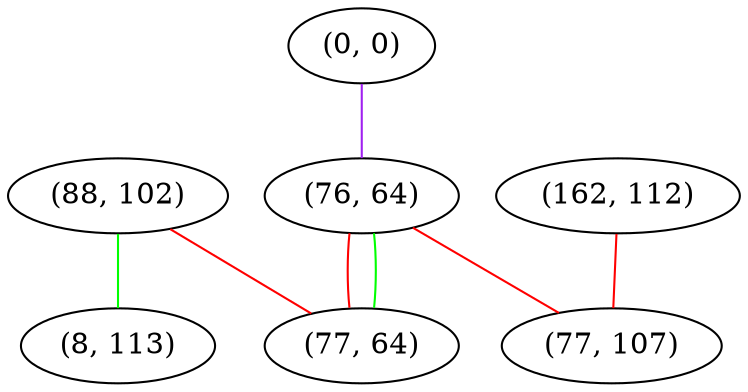 graph "" {
"(162, 112)";
"(0, 0)";
"(76, 64)";
"(88, 102)";
"(8, 113)";
"(77, 64)";
"(77, 107)";
"(162, 112)" -- "(77, 107)"  [color=red, key=0, weight=1];
"(0, 0)" -- "(76, 64)"  [color=purple, key=0, weight=4];
"(76, 64)" -- "(77, 64)"  [color=red, key=0, weight=1];
"(76, 64)" -- "(77, 64)"  [color=green, key=1, weight=2];
"(76, 64)" -- "(77, 107)"  [color=red, key=0, weight=1];
"(88, 102)" -- "(8, 113)"  [color=green, key=0, weight=2];
"(88, 102)" -- "(77, 64)"  [color=red, key=0, weight=1];
}
